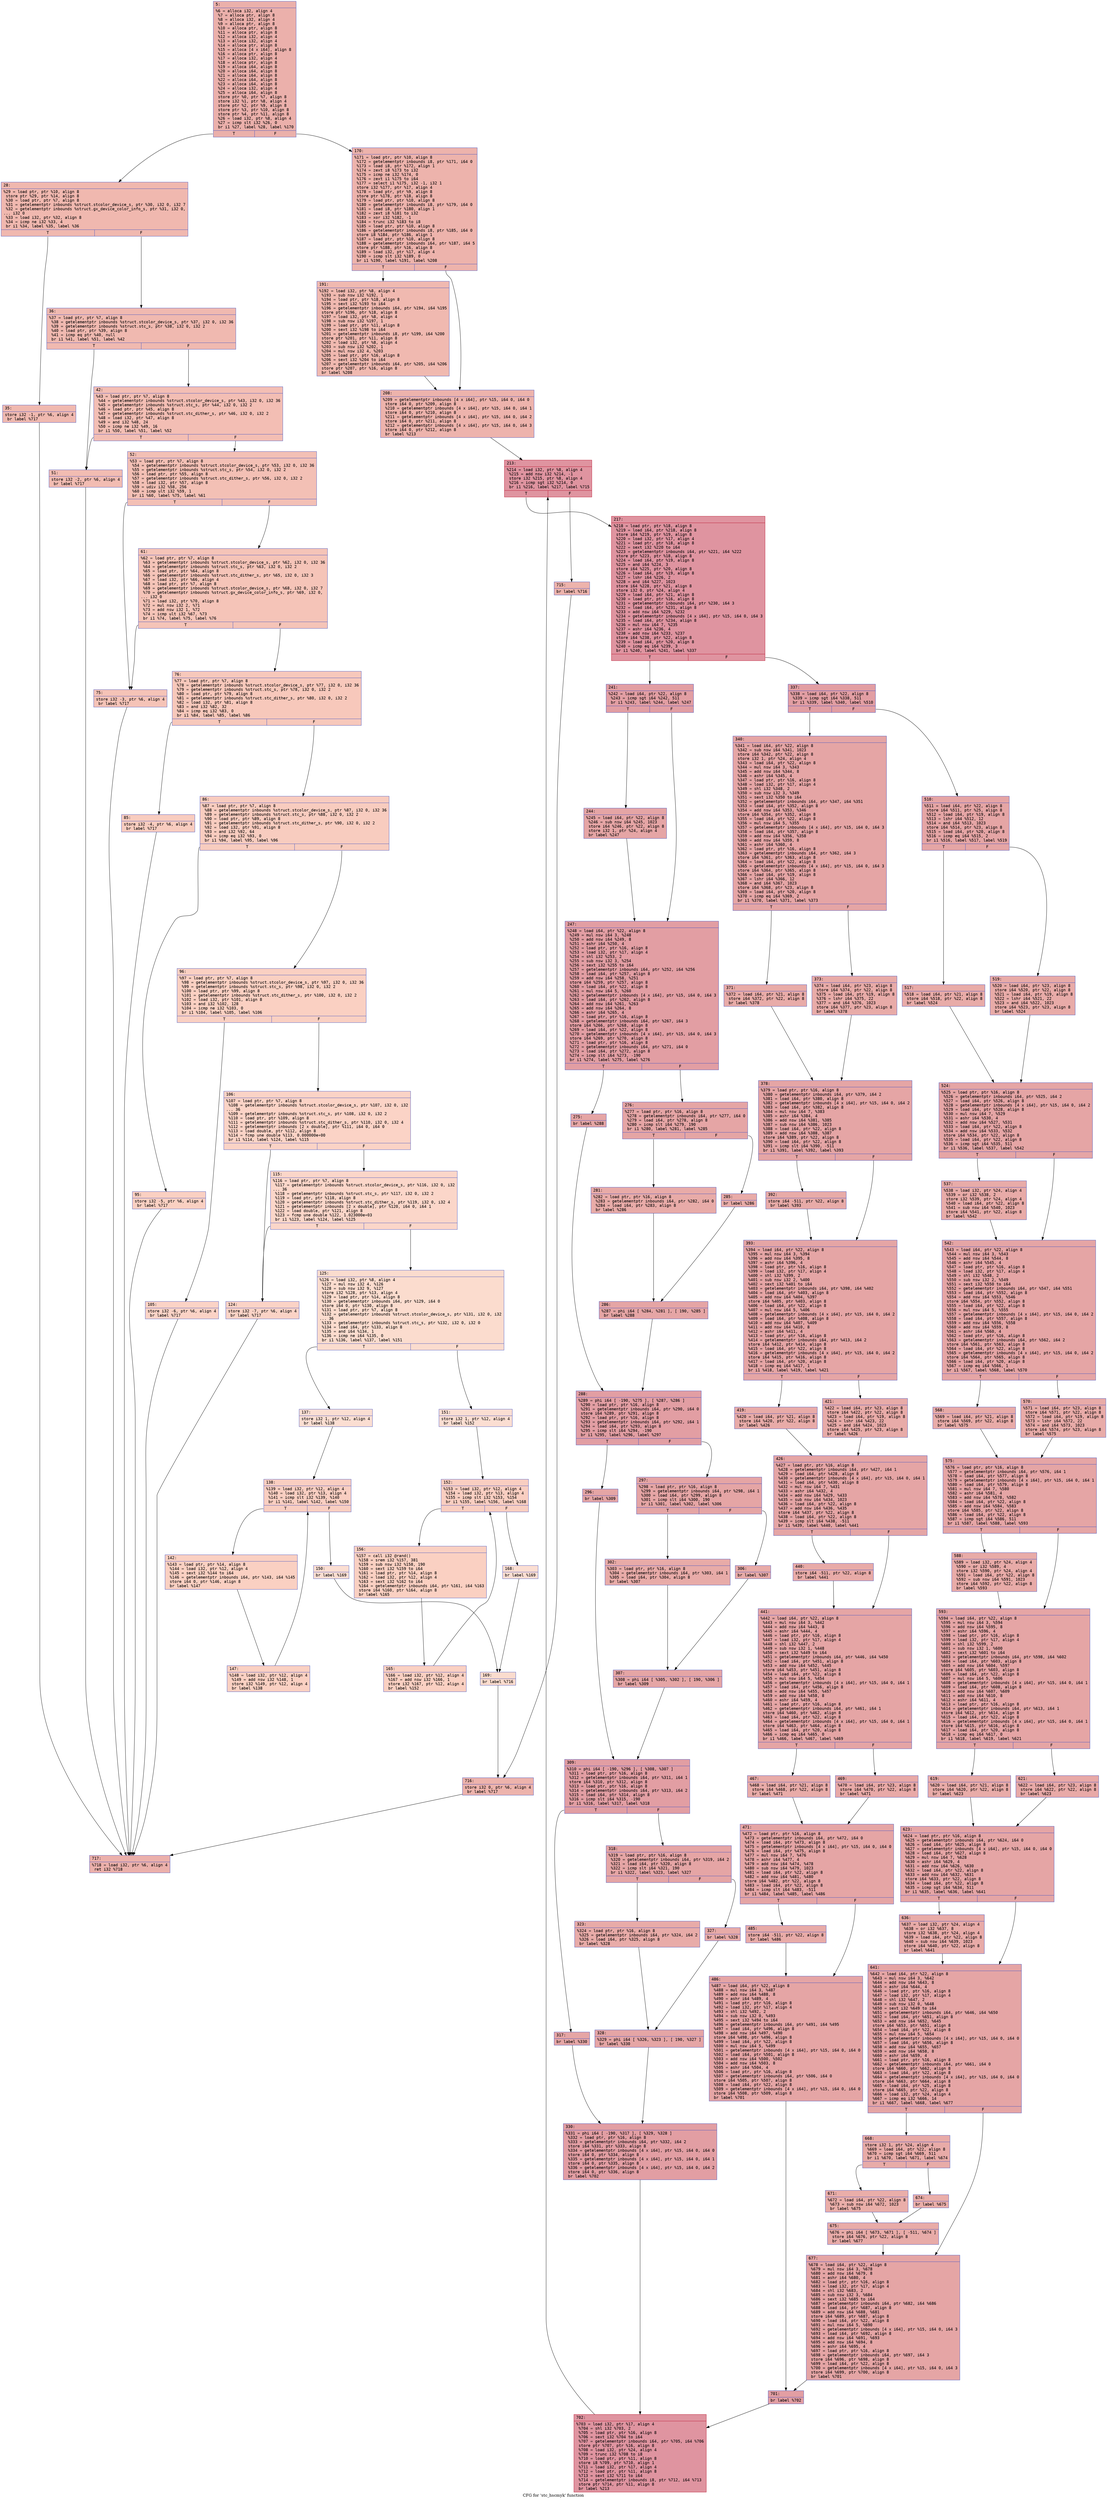 digraph "CFG for 'stc_hscmyk' function" {
	label="CFG for 'stc_hscmyk' function";

	Node0x6000016ada40 [shape=record,color="#3d50c3ff", style=filled, fillcolor="#d24b4070" fontname="Courier",label="{5:\l|  %6 = alloca i32, align 4\l  %7 = alloca ptr, align 8\l  %8 = alloca i32, align 4\l  %9 = alloca ptr, align 8\l  %10 = alloca ptr, align 8\l  %11 = alloca ptr, align 8\l  %12 = alloca i32, align 4\l  %13 = alloca i32, align 4\l  %14 = alloca ptr, align 8\l  %15 = alloca [4 x i64], align 8\l  %16 = alloca ptr, align 8\l  %17 = alloca i32, align 4\l  %18 = alloca ptr, align 8\l  %19 = alloca i64, align 8\l  %20 = alloca i64, align 8\l  %21 = alloca i64, align 8\l  %22 = alloca i64, align 8\l  %23 = alloca i64, align 8\l  %24 = alloca i32, align 4\l  %25 = alloca i64, align 8\l  store ptr %0, ptr %7, align 8\l  store i32 %1, ptr %8, align 4\l  store ptr %2, ptr %9, align 8\l  store ptr %3, ptr %10, align 8\l  store ptr %4, ptr %11, align 8\l  %26 = load i32, ptr %8, align 4\l  %27 = icmp slt i32 %26, 0\l  br i1 %27, label %28, label %170\l|{<s0>T|<s1>F}}"];
	Node0x6000016ada40:s0 -> Node0x6000016ada90[tooltip="5 -> 28\nProbability 37.50%" ];
	Node0x6000016ada40:s1 -> Node0x6000016ae3a0[tooltip="5 -> 170\nProbability 62.50%" ];
	Node0x6000016ada90 [shape=record,color="#3d50c3ff", style=filled, fillcolor="#dc5d4a70" fontname="Courier",label="{28:\l|  %29 = load ptr, ptr %10, align 8\l  store ptr %29, ptr %14, align 8\l  %30 = load ptr, ptr %7, align 8\l  %31 = getelementptr inbounds %struct.stcolor_device_s, ptr %30, i32 0, i32 7\l  %32 = getelementptr inbounds %struct.gx_device_color_info_s, ptr %31, i32 0,\l... i32 0\l  %33 = load i32, ptr %32, align 8\l  %34 = icmp ne i32 %33, 4\l  br i1 %34, label %35, label %36\l|{<s0>T|<s1>F}}"];
	Node0x6000016ada90:s0 -> Node0x6000016adae0[tooltip="28 -> 35\nProbability 50.00%" ];
	Node0x6000016ada90:s1 -> Node0x6000016adb30[tooltip="28 -> 36\nProbability 50.00%" ];
	Node0x6000016adae0 [shape=record,color="#3d50c3ff", style=filled, fillcolor="#de614d70" fontname="Courier",label="{35:\l|  store i32 -1, ptr %6, align 4\l  br label %717\l}"];
	Node0x6000016adae0 -> Node0x6000016af8e0[tooltip="35 -> 717\nProbability 100.00%" ];
	Node0x6000016adb30 [shape=record,color="#3d50c3ff", style=filled, fillcolor="#de614d70" fontname="Courier",label="{36:\l|  %37 = load ptr, ptr %7, align 8\l  %38 = getelementptr inbounds %struct.stcolor_device_s, ptr %37, i32 0, i32 36\l  %39 = getelementptr inbounds %struct.stc_s, ptr %38, i32 0, i32 2\l  %40 = load ptr, ptr %39, align 8\l  %41 = icmp eq ptr %40, null\l  br i1 %41, label %51, label %42\l|{<s0>T|<s1>F}}"];
	Node0x6000016adb30:s0 -> Node0x6000016adbd0[tooltip="36 -> 51\nProbability 37.50%" ];
	Node0x6000016adb30:s1 -> Node0x6000016adb80[tooltip="36 -> 42\nProbability 62.50%" ];
	Node0x6000016adb80 [shape=record,color="#3d50c3ff", style=filled, fillcolor="#e36c5570" fontname="Courier",label="{42:\l|  %43 = load ptr, ptr %7, align 8\l  %44 = getelementptr inbounds %struct.stcolor_device_s, ptr %43, i32 0, i32 36\l  %45 = getelementptr inbounds %struct.stc_s, ptr %44, i32 0, i32 2\l  %46 = load ptr, ptr %45, align 8\l  %47 = getelementptr inbounds %struct.stc_dither_s, ptr %46, i32 0, i32 2\l  %48 = load i32, ptr %47, align 8\l  %49 = and i32 %48, 24\l  %50 = icmp ne i32 %49, 16\l  br i1 %50, label %51, label %52\l|{<s0>T|<s1>F}}"];
	Node0x6000016adb80:s0 -> Node0x6000016adbd0[tooltip="42 -> 51\nProbability 50.00%" ];
	Node0x6000016adb80:s1 -> Node0x6000016adc20[tooltip="42 -> 52\nProbability 50.00%" ];
	Node0x6000016adbd0 [shape=record,color="#3d50c3ff", style=filled, fillcolor="#e1675170" fontname="Courier",label="{51:\l|  store i32 -2, ptr %6, align 4\l  br label %717\l}"];
	Node0x6000016adbd0 -> Node0x6000016af8e0[tooltip="51 -> 717\nProbability 100.00%" ];
	Node0x6000016adc20 [shape=record,color="#3d50c3ff", style=filled, fillcolor="#e5705870" fontname="Courier",label="{52:\l|  %53 = load ptr, ptr %7, align 8\l  %54 = getelementptr inbounds %struct.stcolor_device_s, ptr %53, i32 0, i32 36\l  %55 = getelementptr inbounds %struct.stc_s, ptr %54, i32 0, i32 2\l  %56 = load ptr, ptr %55, align 8\l  %57 = getelementptr inbounds %struct.stc_dither_s, ptr %56, i32 0, i32 2\l  %58 = load i32, ptr %57, align 8\l  %59 = udiv i32 %58, 256\l  %60 = icmp ult i32 %59, 1\l  br i1 %60, label %75, label %61\l|{<s0>T|<s1>F}}"];
	Node0x6000016adc20:s0 -> Node0x6000016adcc0[tooltip="52 -> 75\nProbability 50.00%" ];
	Node0x6000016adc20:s1 -> Node0x6000016adc70[tooltip="52 -> 61\nProbability 50.00%" ];
	Node0x6000016adc70 [shape=record,color="#3d50c3ff", style=filled, fillcolor="#e97a5f70" fontname="Courier",label="{61:\l|  %62 = load ptr, ptr %7, align 8\l  %63 = getelementptr inbounds %struct.stcolor_device_s, ptr %62, i32 0, i32 36\l  %64 = getelementptr inbounds %struct.stc_s, ptr %63, i32 0, i32 2\l  %65 = load ptr, ptr %64, align 8\l  %66 = getelementptr inbounds %struct.stc_dither_s, ptr %65, i32 0, i32 3\l  %67 = load i32, ptr %66, align 4\l  %68 = load ptr, ptr %7, align 8\l  %69 = getelementptr inbounds %struct.stcolor_device_s, ptr %68, i32 0, i32 7\l  %70 = getelementptr inbounds %struct.gx_device_color_info_s, ptr %69, i32 0,\l... i32 0\l  %71 = load i32, ptr %70, align 8\l  %72 = mul nsw i32 2, %71\l  %73 = add nsw i32 1, %72\l  %74 = icmp ult i32 %67, %73\l  br i1 %74, label %75, label %76\l|{<s0>T|<s1>F}}"];
	Node0x6000016adc70:s0 -> Node0x6000016adcc0[tooltip="61 -> 75\nProbability 50.00%" ];
	Node0x6000016adc70:s1 -> Node0x6000016add10[tooltip="61 -> 76\nProbability 50.00%" ];
	Node0x6000016adcc0 [shape=record,color="#3d50c3ff", style=filled, fillcolor="#e8765c70" fontname="Courier",label="{75:\l|  store i32 -3, ptr %6, align 4\l  br label %717\l}"];
	Node0x6000016adcc0 -> Node0x6000016af8e0[tooltip="75 -> 717\nProbability 100.00%" ];
	Node0x6000016add10 [shape=record,color="#3d50c3ff", style=filled, fillcolor="#ed836670" fontname="Courier",label="{76:\l|  %77 = load ptr, ptr %7, align 8\l  %78 = getelementptr inbounds %struct.stcolor_device_s, ptr %77, i32 0, i32 36\l  %79 = getelementptr inbounds %struct.stc_s, ptr %78, i32 0, i32 2\l  %80 = load ptr, ptr %79, align 8\l  %81 = getelementptr inbounds %struct.stc_dither_s, ptr %80, i32 0, i32 2\l  %82 = load i32, ptr %81, align 8\l  %83 = and i32 %82, 32\l  %84 = icmp eq i32 %83, 0\l  br i1 %84, label %85, label %86\l|{<s0>T|<s1>F}}"];
	Node0x6000016add10:s0 -> Node0x6000016add60[tooltip="76 -> 85\nProbability 50.00%" ];
	Node0x6000016add10:s1 -> Node0x6000016addb0[tooltip="76 -> 86\nProbability 50.00%" ];
	Node0x6000016add60 [shape=record,color="#3d50c3ff", style=filled, fillcolor="#f08b6e70" fontname="Courier",label="{85:\l|  store i32 -4, ptr %6, align 4\l  br label %717\l}"];
	Node0x6000016add60 -> Node0x6000016af8e0[tooltip="85 -> 717\nProbability 100.00%" ];
	Node0x6000016addb0 [shape=record,color="#3d50c3ff", style=filled, fillcolor="#f08b6e70" fontname="Courier",label="{86:\l|  %87 = load ptr, ptr %7, align 8\l  %88 = getelementptr inbounds %struct.stcolor_device_s, ptr %87, i32 0, i32 36\l  %89 = getelementptr inbounds %struct.stc_s, ptr %88, i32 0, i32 2\l  %90 = load ptr, ptr %89, align 8\l  %91 = getelementptr inbounds %struct.stc_dither_s, ptr %90, i32 0, i32 2\l  %92 = load i32, ptr %91, align 8\l  %93 = and i32 %92, 64\l  %94 = icmp eq i32 %93, 0\l  br i1 %94, label %95, label %96\l|{<s0>T|<s1>F}}"];
	Node0x6000016addb0:s0 -> Node0x6000016ade00[tooltip="86 -> 95\nProbability 50.00%" ];
	Node0x6000016addb0:s1 -> Node0x6000016ade50[tooltip="86 -> 96\nProbability 50.00%" ];
	Node0x6000016ade00 [shape=record,color="#3d50c3ff", style=filled, fillcolor="#f3947570" fontname="Courier",label="{95:\l|  store i32 -5, ptr %6, align 4\l  br label %717\l}"];
	Node0x6000016ade00 -> Node0x6000016af8e0[tooltip="95 -> 717\nProbability 100.00%" ];
	Node0x6000016ade50 [shape=record,color="#3d50c3ff", style=filled, fillcolor="#f3947570" fontname="Courier",label="{96:\l|  %97 = load ptr, ptr %7, align 8\l  %98 = getelementptr inbounds %struct.stcolor_device_s, ptr %97, i32 0, i32 36\l  %99 = getelementptr inbounds %struct.stc_s, ptr %98, i32 0, i32 2\l  %100 = load ptr, ptr %99, align 8\l  %101 = getelementptr inbounds %struct.stc_dither_s, ptr %100, i32 0, i32 2\l  %102 = load i32, ptr %101, align 8\l  %103 = and i32 %102, 128\l  %104 = icmp ne i32 %103, 0\l  br i1 %104, label %105, label %106\l|{<s0>T|<s1>F}}"];
	Node0x6000016ade50:s0 -> Node0x6000016adea0[tooltip="96 -> 105\nProbability 50.00%" ];
	Node0x6000016ade50:s1 -> Node0x6000016adef0[tooltip="96 -> 106\nProbability 50.00%" ];
	Node0x6000016adea0 [shape=record,color="#3d50c3ff", style=filled, fillcolor="#f59c7d70" fontname="Courier",label="{105:\l|  store i32 -6, ptr %6, align 4\l  br label %717\l}"];
	Node0x6000016adea0 -> Node0x6000016af8e0[tooltip="105 -> 717\nProbability 100.00%" ];
	Node0x6000016adef0 [shape=record,color="#3d50c3ff", style=filled, fillcolor="#f59c7d70" fontname="Courier",label="{106:\l|  %107 = load ptr, ptr %7, align 8\l  %108 = getelementptr inbounds %struct.stcolor_device_s, ptr %107, i32 0, i32\l... 36\l  %109 = getelementptr inbounds %struct.stc_s, ptr %108, i32 0, i32 2\l  %110 = load ptr, ptr %109, align 8\l  %111 = getelementptr inbounds %struct.stc_dither_s, ptr %110, i32 0, i32 4\l  %112 = getelementptr inbounds [2 x double], ptr %111, i64 0, i64 0\l  %113 = load double, ptr %112, align 8\l  %114 = fcmp une double %113, 0.000000e+00\l  br i1 %114, label %124, label %115\l|{<s0>T|<s1>F}}"];
	Node0x6000016adef0:s0 -> Node0x6000016adf90[tooltip="106 -> 124\nProbability 62.50%" ];
	Node0x6000016adef0:s1 -> Node0x6000016adf40[tooltip="106 -> 115\nProbability 37.50%" ];
	Node0x6000016adf40 [shape=record,color="#3d50c3ff", style=filled, fillcolor="#f6a38570" fontname="Courier",label="{115:\l|  %116 = load ptr, ptr %7, align 8\l  %117 = getelementptr inbounds %struct.stcolor_device_s, ptr %116, i32 0, i32\l... 36\l  %118 = getelementptr inbounds %struct.stc_s, ptr %117, i32 0, i32 2\l  %119 = load ptr, ptr %118, align 8\l  %120 = getelementptr inbounds %struct.stc_dither_s, ptr %119, i32 0, i32 4\l  %121 = getelementptr inbounds [2 x double], ptr %120, i64 0, i64 1\l  %122 = load double, ptr %121, align 8\l  %123 = fcmp une double %122, 1.023000e+03\l  br i1 %123, label %124, label %125\l|{<s0>T|<s1>F}}"];
	Node0x6000016adf40:s0 -> Node0x6000016adf90[tooltip="115 -> 124\nProbability 62.50%" ];
	Node0x6000016adf40:s1 -> Node0x6000016adfe0[tooltip="115 -> 125\nProbability 37.50%" ];
	Node0x6000016adf90 [shape=record,color="#3d50c3ff", style=filled, fillcolor="#f59c7d70" fontname="Courier",label="{124:\l|  store i32 -7, ptr %6, align 4\l  br label %717\l}"];
	Node0x6000016adf90 -> Node0x6000016af8e0[tooltip="124 -> 717\nProbability 100.00%" ];
	Node0x6000016adfe0 [shape=record,color="#3d50c3ff", style=filled, fillcolor="#f7af9170" fontname="Courier",label="{125:\l|  %126 = load i32, ptr %8, align 4\l  %127 = mul nsw i32 4, %126\l  %128 = sub nsw i32 9, %127\l  store i32 %128, ptr %13, align 4\l  %129 = load ptr, ptr %14, align 8\l  %130 = getelementptr inbounds i64, ptr %129, i64 0\l  store i64 0, ptr %130, align 8\l  %131 = load ptr, ptr %7, align 8\l  %132 = getelementptr inbounds %struct.stcolor_device_s, ptr %131, i32 0, i32\l... 36\l  %133 = getelementptr inbounds %struct.stc_s, ptr %132, i32 0, i32 0\l  %134 = load i64, ptr %133, align 8\l  %135 = and i64 %134, 1\l  %136 = icmp ne i64 %135, 0\l  br i1 %136, label %137, label %151\l|{<s0>T|<s1>F}}"];
	Node0x6000016adfe0:s0 -> Node0x6000016ae030[tooltip="125 -> 137\nProbability 50.00%" ];
	Node0x6000016adfe0:s1 -> Node0x6000016ae1c0[tooltip="125 -> 151\nProbability 50.00%" ];
	Node0x6000016ae030 [shape=record,color="#3d50c3ff", style=filled, fillcolor="#f7b59970" fontname="Courier",label="{137:\l|  store i32 1, ptr %12, align 4\l  br label %138\l}"];
	Node0x6000016ae030 -> Node0x6000016ae080[tooltip="137 -> 138\nProbability 100.00%" ];
	Node0x6000016ae080 [shape=record,color="#3d50c3ff", style=filled, fillcolor="#f2907270" fontname="Courier",label="{138:\l|  %139 = load i32, ptr %12, align 4\l  %140 = load i32, ptr %13, align 4\l  %141 = icmp slt i32 %139, %140\l  br i1 %141, label %142, label %150\l|{<s0>T|<s1>F}}"];
	Node0x6000016ae080:s0 -> Node0x6000016ae0d0[tooltip="138 -> 142\nProbability 96.88%" ];
	Node0x6000016ae080:s1 -> Node0x6000016ae170[tooltip="138 -> 150\nProbability 3.12%" ];
	Node0x6000016ae0d0 [shape=record,color="#3d50c3ff", style=filled, fillcolor="#f3947570" fontname="Courier",label="{142:\l|  %143 = load ptr, ptr %14, align 8\l  %144 = load i32, ptr %12, align 4\l  %145 = sext i32 %144 to i64\l  %146 = getelementptr inbounds i64, ptr %143, i64 %145\l  store i64 0, ptr %146, align 8\l  br label %147\l}"];
	Node0x6000016ae0d0 -> Node0x6000016ae120[tooltip="142 -> 147\nProbability 100.00%" ];
	Node0x6000016ae120 [shape=record,color="#3d50c3ff", style=filled, fillcolor="#f3947570" fontname="Courier",label="{147:\l|  %148 = load i32, ptr %12, align 4\l  %149 = add nsw i32 %148, 1\l  store i32 %149, ptr %12, align 4\l  br label %138\l}"];
	Node0x6000016ae120 -> Node0x6000016ae080[tooltip="147 -> 138\nProbability 100.00%" ];
	Node0x6000016ae170 [shape=record,color="#3d50c3ff", style=filled, fillcolor="#f7b59970" fontname="Courier",label="{150:\l|  br label %169\l}"];
	Node0x6000016ae170 -> Node0x6000016ae350[tooltip="150 -> 169\nProbability 100.00%" ];
	Node0x6000016ae1c0 [shape=record,color="#3d50c3ff", style=filled, fillcolor="#f7b59970" fontname="Courier",label="{151:\l|  store i32 1, ptr %12, align 4\l  br label %152\l}"];
	Node0x6000016ae1c0 -> Node0x6000016ae210[tooltip="151 -> 152\nProbability 100.00%" ];
	Node0x6000016ae210 [shape=record,color="#3d50c3ff", style=filled, fillcolor="#f2907270" fontname="Courier",label="{152:\l|  %153 = load i32, ptr %12, align 4\l  %154 = load i32, ptr %13, align 4\l  %155 = icmp slt i32 %153, %154\l  br i1 %155, label %156, label %168\l|{<s0>T|<s1>F}}"];
	Node0x6000016ae210:s0 -> Node0x6000016ae260[tooltip="152 -> 156\nProbability 96.88%" ];
	Node0x6000016ae210:s1 -> Node0x6000016ae300[tooltip="152 -> 168\nProbability 3.12%" ];
	Node0x6000016ae260 [shape=record,color="#3d50c3ff", style=filled, fillcolor="#f3947570" fontname="Courier",label="{156:\l|  %157 = call i32 @rand()\l  %158 = srem i32 %157, 381\l  %159 = sub nsw i32 %158, 190\l  %160 = sext i32 %159 to i64\l  %161 = load ptr, ptr %14, align 8\l  %162 = load i32, ptr %12, align 4\l  %163 = sext i32 %162 to i64\l  %164 = getelementptr inbounds i64, ptr %161, i64 %163\l  store i64 %160, ptr %164, align 8\l  br label %165\l}"];
	Node0x6000016ae260 -> Node0x6000016ae2b0[tooltip="156 -> 165\nProbability 100.00%" ];
	Node0x6000016ae2b0 [shape=record,color="#3d50c3ff", style=filled, fillcolor="#f3947570" fontname="Courier",label="{165:\l|  %166 = load i32, ptr %12, align 4\l  %167 = add nsw i32 %166, 1\l  store i32 %167, ptr %12, align 4\l  br label %152\l}"];
	Node0x6000016ae2b0 -> Node0x6000016ae210[tooltip="165 -> 152\nProbability 100.00%" ];
	Node0x6000016ae300 [shape=record,color="#3d50c3ff", style=filled, fillcolor="#f7b59970" fontname="Courier",label="{168:\l|  br label %169\l}"];
	Node0x6000016ae300 -> Node0x6000016ae350[tooltip="168 -> 169\nProbability 100.00%" ];
	Node0x6000016ae350 [shape=record,color="#3d50c3ff", style=filled, fillcolor="#f7af9170" fontname="Courier",label="{169:\l|  br label %716\l}"];
	Node0x6000016ae350 -> Node0x6000016af890[tooltip="169 -> 716\nProbability 100.00%" ];
	Node0x6000016ae3a0 [shape=record,color="#3d50c3ff", style=filled, fillcolor="#d6524470" fontname="Courier",label="{170:\l|  %171 = load ptr, ptr %10, align 8\l  %172 = getelementptr inbounds i8, ptr %171, i64 0\l  %173 = load i8, ptr %172, align 1\l  %174 = zext i8 %173 to i32\l  %175 = icmp ne i32 %174, 0\l  %176 = zext i1 %175 to i64\l  %177 = select i1 %175, i32 -1, i32 1\l  store i32 %177, ptr %17, align 4\l  %178 = load ptr, ptr %9, align 8\l  store ptr %178, ptr %18, align 8\l  %179 = load ptr, ptr %10, align 8\l  %180 = getelementptr inbounds i8, ptr %179, i64 0\l  %181 = load i8, ptr %180, align 1\l  %182 = zext i8 %181 to i32\l  %183 = xor i32 %182, -1\l  %184 = trunc i32 %183 to i8\l  %185 = load ptr, ptr %10, align 8\l  %186 = getelementptr inbounds i8, ptr %185, i64 0\l  store i8 %184, ptr %186, align 1\l  %187 = load ptr, ptr %10, align 8\l  %188 = getelementptr inbounds i64, ptr %187, i64 5\l  store ptr %188, ptr %16, align 8\l  %189 = load i32, ptr %17, align 4\l  %190 = icmp slt i32 %189, 0\l  br i1 %190, label %191, label %208\l|{<s0>T|<s1>F}}"];
	Node0x6000016ae3a0:s0 -> Node0x6000016ae3f0[tooltip="170 -> 191\nProbability 37.50%" ];
	Node0x6000016ae3a0:s1 -> Node0x6000016ae440[tooltip="170 -> 208\nProbability 62.50%" ];
	Node0x6000016ae3f0 [shape=record,color="#3d50c3ff", style=filled, fillcolor="#de614d70" fontname="Courier",label="{191:\l|  %192 = load i32, ptr %8, align 4\l  %193 = sub nsw i32 %192, 1\l  %194 = load ptr, ptr %18, align 8\l  %195 = sext i32 %193 to i64\l  %196 = getelementptr inbounds i64, ptr %194, i64 %195\l  store ptr %196, ptr %18, align 8\l  %197 = load i32, ptr %8, align 4\l  %198 = sub nsw i32 %197, 1\l  %199 = load ptr, ptr %11, align 8\l  %200 = sext i32 %198 to i64\l  %201 = getelementptr inbounds i8, ptr %199, i64 %200\l  store ptr %201, ptr %11, align 8\l  %202 = load i32, ptr %8, align 4\l  %203 = sub nsw i32 %202, 1\l  %204 = mul nsw i32 4, %203\l  %205 = load ptr, ptr %16, align 8\l  %206 = sext i32 %204 to i64\l  %207 = getelementptr inbounds i64, ptr %205, i64 %206\l  store ptr %207, ptr %16, align 8\l  br label %208\l}"];
	Node0x6000016ae3f0 -> Node0x6000016ae440[tooltip="191 -> 208\nProbability 100.00%" ];
	Node0x6000016ae440 [shape=record,color="#3d50c3ff", style=filled, fillcolor="#d6524470" fontname="Courier",label="{208:\l|  %209 = getelementptr inbounds [4 x i64], ptr %15, i64 0, i64 0\l  store i64 0, ptr %209, align 8\l  %210 = getelementptr inbounds [4 x i64], ptr %15, i64 0, i64 1\l  store i64 0, ptr %210, align 8\l  %211 = getelementptr inbounds [4 x i64], ptr %15, i64 0, i64 2\l  store i64 0, ptr %211, align 8\l  %212 = getelementptr inbounds [4 x i64], ptr %15, i64 0, i64 3\l  store i64 0, ptr %212, align 8\l  br label %213\l}"];
	Node0x6000016ae440 -> Node0x6000016ae490[tooltip="208 -> 213\nProbability 100.00%" ];
	Node0x6000016ae490 [shape=record,color="#b70d28ff", style=filled, fillcolor="#b70d2870" fontname="Courier",label="{213:\l|  %214 = load i32, ptr %8, align 4\l  %215 = add nsw i32 %214, -1\l  store i32 %215, ptr %8, align 4\l  %216 = icmp sgt i32 %214, 0\l  br i1 %216, label %217, label %715\l|{<s0>T|<s1>F}}"];
	Node0x6000016ae490:s0 -> Node0x6000016ae4e0[tooltip="213 -> 217\nProbability 96.88%" ];
	Node0x6000016ae490:s1 -> Node0x6000016af840[tooltip="213 -> 715\nProbability 3.12%" ];
	Node0x6000016ae4e0 [shape=record,color="#b70d28ff", style=filled, fillcolor="#b70d2870" fontname="Courier",label="{217:\l|  %218 = load ptr, ptr %18, align 8\l  %219 = load i64, ptr %218, align 8\l  store i64 %219, ptr %19, align 8\l  %220 = load i32, ptr %17, align 4\l  %221 = load ptr, ptr %18, align 8\l  %222 = sext i32 %220 to i64\l  %223 = getelementptr inbounds i64, ptr %221, i64 %222\l  store ptr %223, ptr %18, align 8\l  %224 = load i64, ptr %19, align 8\l  %225 = and i64 %224, 3\l  store i64 %225, ptr %20, align 8\l  %226 = load i64, ptr %19, align 8\l  %227 = lshr i64 %226, 2\l  %228 = and i64 %227, 1023\l  store i64 %228, ptr %21, align 8\l  store i32 0, ptr %24, align 4\l  %229 = load i64, ptr %21, align 8\l  %230 = load ptr, ptr %16, align 8\l  %231 = getelementptr inbounds i64, ptr %230, i64 3\l  %232 = load i64, ptr %231, align 8\l  %233 = add nsw i64 %229, %232\l  %234 = getelementptr inbounds [4 x i64], ptr %15, i64 0, i64 3\l  %235 = load i64, ptr %234, align 8\l  %236 = mul nsw i64 7, %235\l  %237 = ashr i64 %236, 4\l  %238 = add nsw i64 %233, %237\l  store i64 %238, ptr %22, align 8\l  %239 = load i64, ptr %20, align 8\l  %240 = icmp eq i64 %239, 3\l  br i1 %240, label %241, label %337\l|{<s0>T|<s1>F}}"];
	Node0x6000016ae4e0:s0 -> Node0x6000016ae530[tooltip="217 -> 241\nProbability 50.00%" ];
	Node0x6000016ae4e0:s1 -> Node0x6000016aebc0[tooltip="217 -> 337\nProbability 50.00%" ];
	Node0x6000016ae530 [shape=record,color="#3d50c3ff", style=filled, fillcolor="#be242e70" fontname="Courier",label="{241:\l|  %242 = load i64, ptr %22, align 8\l  %243 = icmp sgt i64 %242, 511\l  br i1 %243, label %244, label %247\l|{<s0>T|<s1>F}}"];
	Node0x6000016ae530:s0 -> Node0x6000016ae580[tooltip="241 -> 244\nProbability 50.00%" ];
	Node0x6000016ae530:s1 -> Node0x6000016ae5d0[tooltip="241 -> 247\nProbability 50.00%" ];
	Node0x6000016ae580 [shape=record,color="#3d50c3ff", style=filled, fillcolor="#c5333470" fontname="Courier",label="{244:\l|  %245 = load i64, ptr %22, align 8\l  %246 = sub nsw i64 %245, 1023\l  store i64 %246, ptr %22, align 8\l  store i32 1, ptr %24, align 4\l  br label %247\l}"];
	Node0x6000016ae580 -> Node0x6000016ae5d0[tooltip="244 -> 247\nProbability 100.00%" ];
	Node0x6000016ae5d0 [shape=record,color="#3d50c3ff", style=filled, fillcolor="#be242e70" fontname="Courier",label="{247:\l|  %248 = load i64, ptr %22, align 8\l  %249 = mul nsw i64 3, %248\l  %250 = add nsw i64 %249, 8\l  %251 = ashr i64 %250, 4\l  %252 = load ptr, ptr %16, align 8\l  %253 = load i32, ptr %17, align 4\l  %254 = shl i32 %253, 2\l  %255 = sub nsw i32 3, %254\l  %256 = sext i32 %255 to i64\l  %257 = getelementptr inbounds i64, ptr %252, i64 %256\l  %258 = load i64, ptr %257, align 8\l  %259 = add nsw i64 %258, %251\l  store i64 %259, ptr %257, align 8\l  %260 = load i64, ptr %22, align 8\l  %261 = mul nsw i64 5, %260\l  %262 = getelementptr inbounds [4 x i64], ptr %15, i64 0, i64 3\l  %263 = load i64, ptr %262, align 8\l  %264 = add nsw i64 %261, %263\l  %265 = add nsw i64 %264, 8\l  %266 = ashr i64 %265, 4\l  %267 = load ptr, ptr %16, align 8\l  %268 = getelementptr inbounds i64, ptr %267, i64 3\l  store i64 %266, ptr %268, align 8\l  %269 = load i64, ptr %22, align 8\l  %270 = getelementptr inbounds [4 x i64], ptr %15, i64 0, i64 3\l  store i64 %269, ptr %270, align 8\l  %271 = load ptr, ptr %16, align 8\l  %272 = getelementptr inbounds i64, ptr %271, i64 0\l  %273 = load i64, ptr %272, align 8\l  %274 = icmp slt i64 %273, -190\l  br i1 %274, label %275, label %276\l|{<s0>T|<s1>F}}"];
	Node0x6000016ae5d0:s0 -> Node0x6000016ae620[tooltip="247 -> 275\nProbability 50.00%" ];
	Node0x6000016ae5d0:s1 -> Node0x6000016ae670[tooltip="247 -> 276\nProbability 50.00%" ];
	Node0x6000016ae620 [shape=record,color="#3d50c3ff", style=filled, fillcolor="#c5333470" fontname="Courier",label="{275:\l|  br label %288\l}"];
	Node0x6000016ae620 -> Node0x6000016ae7b0[tooltip="275 -> 288\nProbability 100.00%" ];
	Node0x6000016ae670 [shape=record,color="#3d50c3ff", style=filled, fillcolor="#c5333470" fontname="Courier",label="{276:\l|  %277 = load ptr, ptr %16, align 8\l  %278 = getelementptr inbounds i64, ptr %277, i64 0\l  %279 = load i64, ptr %278, align 8\l  %280 = icmp slt i64 %279, 190\l  br i1 %280, label %281, label %285\l|{<s0>T|<s1>F}}"];
	Node0x6000016ae670:s0 -> Node0x6000016ae6c0[tooltip="276 -> 281\nProbability 50.00%" ];
	Node0x6000016ae670:s1 -> Node0x6000016ae710[tooltip="276 -> 285\nProbability 50.00%" ];
	Node0x6000016ae6c0 [shape=record,color="#3d50c3ff", style=filled, fillcolor="#cc403a70" fontname="Courier",label="{281:\l|  %282 = load ptr, ptr %16, align 8\l  %283 = getelementptr inbounds i64, ptr %282, i64 0\l  %284 = load i64, ptr %283, align 8\l  br label %286\l}"];
	Node0x6000016ae6c0 -> Node0x6000016ae760[tooltip="281 -> 286\nProbability 100.00%" ];
	Node0x6000016ae710 [shape=record,color="#3d50c3ff", style=filled, fillcolor="#cc403a70" fontname="Courier",label="{285:\l|  br label %286\l}"];
	Node0x6000016ae710 -> Node0x6000016ae760[tooltip="285 -> 286\nProbability 100.00%" ];
	Node0x6000016ae760 [shape=record,color="#3d50c3ff", style=filled, fillcolor="#c5333470" fontname="Courier",label="{286:\l|  %287 = phi i64 [ %284, %281 ], [ 190, %285 ]\l  br label %288\l}"];
	Node0x6000016ae760 -> Node0x6000016ae7b0[tooltip="286 -> 288\nProbability 100.00%" ];
	Node0x6000016ae7b0 [shape=record,color="#3d50c3ff", style=filled, fillcolor="#be242e70" fontname="Courier",label="{288:\l|  %289 = phi i64 [ -190, %275 ], [ %287, %286 ]\l  %290 = load ptr, ptr %16, align 8\l  %291 = getelementptr inbounds i64, ptr %290, i64 0\l  store i64 %289, ptr %291, align 8\l  %292 = load ptr, ptr %16, align 8\l  %293 = getelementptr inbounds i64, ptr %292, i64 1\l  %294 = load i64, ptr %293, align 8\l  %295 = icmp slt i64 %294, -190\l  br i1 %295, label %296, label %297\l|{<s0>T|<s1>F}}"];
	Node0x6000016ae7b0:s0 -> Node0x6000016ae800[tooltip="288 -> 296\nProbability 50.00%" ];
	Node0x6000016ae7b0:s1 -> Node0x6000016ae850[tooltip="288 -> 297\nProbability 50.00%" ];
	Node0x6000016ae800 [shape=record,color="#3d50c3ff", style=filled, fillcolor="#c5333470" fontname="Courier",label="{296:\l|  br label %309\l}"];
	Node0x6000016ae800 -> Node0x6000016ae990[tooltip="296 -> 309\nProbability 100.00%" ];
	Node0x6000016ae850 [shape=record,color="#3d50c3ff", style=filled, fillcolor="#c5333470" fontname="Courier",label="{297:\l|  %298 = load ptr, ptr %16, align 8\l  %299 = getelementptr inbounds i64, ptr %298, i64 1\l  %300 = load i64, ptr %299, align 8\l  %301 = icmp slt i64 %300, 190\l  br i1 %301, label %302, label %306\l|{<s0>T|<s1>F}}"];
	Node0x6000016ae850:s0 -> Node0x6000016ae8a0[tooltip="297 -> 302\nProbability 50.00%" ];
	Node0x6000016ae850:s1 -> Node0x6000016ae8f0[tooltip="297 -> 306\nProbability 50.00%" ];
	Node0x6000016ae8a0 [shape=record,color="#3d50c3ff", style=filled, fillcolor="#cc403a70" fontname="Courier",label="{302:\l|  %303 = load ptr, ptr %16, align 8\l  %304 = getelementptr inbounds i64, ptr %303, i64 1\l  %305 = load i64, ptr %304, align 8\l  br label %307\l}"];
	Node0x6000016ae8a0 -> Node0x6000016ae940[tooltip="302 -> 307\nProbability 100.00%" ];
	Node0x6000016ae8f0 [shape=record,color="#3d50c3ff", style=filled, fillcolor="#cc403a70" fontname="Courier",label="{306:\l|  br label %307\l}"];
	Node0x6000016ae8f0 -> Node0x6000016ae940[tooltip="306 -> 307\nProbability 100.00%" ];
	Node0x6000016ae940 [shape=record,color="#3d50c3ff", style=filled, fillcolor="#c5333470" fontname="Courier",label="{307:\l|  %308 = phi i64 [ %305, %302 ], [ 190, %306 ]\l  br label %309\l}"];
	Node0x6000016ae940 -> Node0x6000016ae990[tooltip="307 -> 309\nProbability 100.00%" ];
	Node0x6000016ae990 [shape=record,color="#3d50c3ff", style=filled, fillcolor="#be242e70" fontname="Courier",label="{309:\l|  %310 = phi i64 [ -190, %296 ], [ %308, %307 ]\l  %311 = load ptr, ptr %16, align 8\l  %312 = getelementptr inbounds i64, ptr %311, i64 1\l  store i64 %310, ptr %312, align 8\l  %313 = load ptr, ptr %16, align 8\l  %314 = getelementptr inbounds i64, ptr %313, i64 2\l  %315 = load i64, ptr %314, align 8\l  %316 = icmp slt i64 %315, -190\l  br i1 %316, label %317, label %318\l|{<s0>T|<s1>F}}"];
	Node0x6000016ae990:s0 -> Node0x6000016ae9e0[tooltip="309 -> 317\nProbability 50.00%" ];
	Node0x6000016ae990:s1 -> Node0x6000016aea30[tooltip="309 -> 318\nProbability 50.00%" ];
	Node0x6000016ae9e0 [shape=record,color="#3d50c3ff", style=filled, fillcolor="#c5333470" fontname="Courier",label="{317:\l|  br label %330\l}"];
	Node0x6000016ae9e0 -> Node0x6000016aeb70[tooltip="317 -> 330\nProbability 100.00%" ];
	Node0x6000016aea30 [shape=record,color="#3d50c3ff", style=filled, fillcolor="#c5333470" fontname="Courier",label="{318:\l|  %319 = load ptr, ptr %16, align 8\l  %320 = getelementptr inbounds i64, ptr %319, i64 2\l  %321 = load i64, ptr %320, align 8\l  %322 = icmp slt i64 %321, 190\l  br i1 %322, label %323, label %327\l|{<s0>T|<s1>F}}"];
	Node0x6000016aea30:s0 -> Node0x6000016aea80[tooltip="318 -> 323\nProbability 50.00%" ];
	Node0x6000016aea30:s1 -> Node0x6000016aead0[tooltip="318 -> 327\nProbability 50.00%" ];
	Node0x6000016aea80 [shape=record,color="#3d50c3ff", style=filled, fillcolor="#cc403a70" fontname="Courier",label="{323:\l|  %324 = load ptr, ptr %16, align 8\l  %325 = getelementptr inbounds i64, ptr %324, i64 2\l  %326 = load i64, ptr %325, align 8\l  br label %328\l}"];
	Node0x6000016aea80 -> Node0x6000016aeb20[tooltip="323 -> 328\nProbability 100.00%" ];
	Node0x6000016aead0 [shape=record,color="#3d50c3ff", style=filled, fillcolor="#cc403a70" fontname="Courier",label="{327:\l|  br label %328\l}"];
	Node0x6000016aead0 -> Node0x6000016aeb20[tooltip="327 -> 328\nProbability 100.00%" ];
	Node0x6000016aeb20 [shape=record,color="#3d50c3ff", style=filled, fillcolor="#c5333470" fontname="Courier",label="{328:\l|  %329 = phi i64 [ %326, %323 ], [ 190, %327 ]\l  br label %330\l}"];
	Node0x6000016aeb20 -> Node0x6000016aeb70[tooltip="328 -> 330\nProbability 100.00%" ];
	Node0x6000016aeb70 [shape=record,color="#3d50c3ff", style=filled, fillcolor="#be242e70" fontname="Courier",label="{330:\l|  %331 = phi i64 [ -190, %317 ], [ %329, %328 ]\l  %332 = load ptr, ptr %16, align 8\l  %333 = getelementptr inbounds i64, ptr %332, i64 2\l  store i64 %331, ptr %333, align 8\l  %334 = getelementptr inbounds [4 x i64], ptr %15, i64 0, i64 0\l  store i64 0, ptr %334, align 8\l  %335 = getelementptr inbounds [4 x i64], ptr %15, i64 0, i64 1\l  store i64 0, ptr %335, align 8\l  %336 = getelementptr inbounds [4 x i64], ptr %15, i64 0, i64 2\l  store i64 0, ptr %336, align 8\l  br label %702\l}"];
	Node0x6000016aeb70 -> Node0x6000016af7f0[tooltip="330 -> 702\nProbability 100.00%" ];
	Node0x6000016aebc0 [shape=record,color="#3d50c3ff", style=filled, fillcolor="#be242e70" fontname="Courier",label="{337:\l|  %338 = load i64, ptr %22, align 8\l  %339 = icmp sgt i64 %338, 511\l  br i1 %339, label %340, label %510\l|{<s0>T|<s1>F}}"];
	Node0x6000016aebc0:s0 -> Node0x6000016aec10[tooltip="337 -> 340\nProbability 50.00%" ];
	Node0x6000016aebc0:s1 -> Node0x6000016af110[tooltip="337 -> 510\nProbability 50.00%" ];
	Node0x6000016aec10 [shape=record,color="#3d50c3ff", style=filled, fillcolor="#c5333470" fontname="Courier",label="{340:\l|  %341 = load i64, ptr %22, align 8\l  %342 = sub nsw i64 %341, 1023\l  store i64 %342, ptr %22, align 8\l  store i32 1, ptr %24, align 4\l  %343 = load i64, ptr %22, align 8\l  %344 = mul nsw i64 3, %343\l  %345 = add nsw i64 %344, 8\l  %346 = ashr i64 %345, 4\l  %347 = load ptr, ptr %16, align 8\l  %348 = load i32, ptr %17, align 4\l  %349 = shl i32 %348, 2\l  %350 = sub nsw i32 3, %349\l  %351 = sext i32 %350 to i64\l  %352 = getelementptr inbounds i64, ptr %347, i64 %351\l  %353 = load i64, ptr %352, align 8\l  %354 = add nsw i64 %353, %346\l  store i64 %354, ptr %352, align 8\l  %355 = load i64, ptr %22, align 8\l  %356 = mul nsw i64 5, %355\l  %357 = getelementptr inbounds [4 x i64], ptr %15, i64 0, i64 3\l  %358 = load i64, ptr %357, align 8\l  %359 = add nsw i64 %356, %358\l  %360 = add nsw i64 %359, 8\l  %361 = ashr i64 %360, 4\l  %362 = load ptr, ptr %16, align 8\l  %363 = getelementptr inbounds i64, ptr %362, i64 3\l  store i64 %361, ptr %363, align 8\l  %364 = load i64, ptr %22, align 8\l  %365 = getelementptr inbounds [4 x i64], ptr %15, i64 0, i64 3\l  store i64 %364, ptr %365, align 8\l  %366 = load i64, ptr %19, align 8\l  %367 = lshr i64 %366, 12\l  %368 = and i64 %367, 1023\l  store i64 %368, ptr %23, align 8\l  %369 = load i64, ptr %20, align 8\l  %370 = icmp eq i64 %369, 2\l  br i1 %370, label %371, label %373\l|{<s0>T|<s1>F}}"];
	Node0x6000016aec10:s0 -> Node0x6000016aec60[tooltip="340 -> 371\nProbability 50.00%" ];
	Node0x6000016aec10:s1 -> Node0x6000016aecb0[tooltip="340 -> 373\nProbability 50.00%" ];
	Node0x6000016aec60 [shape=record,color="#3d50c3ff", style=filled, fillcolor="#cc403a70" fontname="Courier",label="{371:\l|  %372 = load i64, ptr %21, align 8\l  store i64 %372, ptr %22, align 8\l  br label %378\l}"];
	Node0x6000016aec60 -> Node0x6000016aed00[tooltip="371 -> 378\nProbability 100.00%" ];
	Node0x6000016aecb0 [shape=record,color="#3d50c3ff", style=filled, fillcolor="#cc403a70" fontname="Courier",label="{373:\l|  %374 = load i64, ptr %23, align 8\l  store i64 %374, ptr %22, align 8\l  %375 = load i64, ptr %19, align 8\l  %376 = lshr i64 %375, 22\l  %377 = and i64 %376, 1023\l  store i64 %377, ptr %23, align 8\l  br label %378\l}"];
	Node0x6000016aecb0 -> Node0x6000016aed00[tooltip="373 -> 378\nProbability 100.00%" ];
	Node0x6000016aed00 [shape=record,color="#3d50c3ff", style=filled, fillcolor="#c5333470" fontname="Courier",label="{378:\l|  %379 = load ptr, ptr %16, align 8\l  %380 = getelementptr inbounds i64, ptr %379, i64 2\l  %381 = load i64, ptr %380, align 8\l  %382 = getelementptr inbounds [4 x i64], ptr %15, i64 0, i64 2\l  %383 = load i64, ptr %382, align 8\l  %384 = mul nsw i64 7, %383\l  %385 = ashr i64 %384, 4\l  %386 = add nsw i64 %381, %385\l  %387 = sub nsw i64 %386, 1023\l  %388 = load i64, ptr %22, align 8\l  %389 = add nsw i64 %388, %387\l  store i64 %389, ptr %22, align 8\l  %390 = load i64, ptr %22, align 8\l  %391 = icmp slt i64 %390, -511\l  br i1 %391, label %392, label %393\l|{<s0>T|<s1>F}}"];
	Node0x6000016aed00:s0 -> Node0x6000016aed50[tooltip="378 -> 392\nProbability 50.00%" ];
	Node0x6000016aed00:s1 -> Node0x6000016aeda0[tooltip="378 -> 393\nProbability 50.00%" ];
	Node0x6000016aed50 [shape=record,color="#3d50c3ff", style=filled, fillcolor="#cc403a70" fontname="Courier",label="{392:\l|  store i64 -511, ptr %22, align 8\l  br label %393\l}"];
	Node0x6000016aed50 -> Node0x6000016aeda0[tooltip="392 -> 393\nProbability 100.00%" ];
	Node0x6000016aeda0 [shape=record,color="#3d50c3ff", style=filled, fillcolor="#c5333470" fontname="Courier",label="{393:\l|  %394 = load i64, ptr %22, align 8\l  %395 = mul nsw i64 3, %394\l  %396 = add nsw i64 %395, 8\l  %397 = ashr i64 %396, 4\l  %398 = load ptr, ptr %16, align 8\l  %399 = load i32, ptr %17, align 4\l  %400 = shl i32 %399, 2\l  %401 = sub nsw i32 2, %400\l  %402 = sext i32 %401 to i64\l  %403 = getelementptr inbounds i64, ptr %398, i64 %402\l  %404 = load i64, ptr %403, align 8\l  %405 = add nsw i64 %404, %397\l  store i64 %405, ptr %403, align 8\l  %406 = load i64, ptr %22, align 8\l  %407 = mul nsw i64 5, %406\l  %408 = getelementptr inbounds [4 x i64], ptr %15, i64 0, i64 2\l  %409 = load i64, ptr %408, align 8\l  %410 = add nsw i64 %407, %409\l  %411 = add nsw i64 %410, 8\l  %412 = ashr i64 %411, 4\l  %413 = load ptr, ptr %16, align 8\l  %414 = getelementptr inbounds i64, ptr %413, i64 2\l  store i64 %412, ptr %414, align 8\l  %415 = load i64, ptr %22, align 8\l  %416 = getelementptr inbounds [4 x i64], ptr %15, i64 0, i64 2\l  store i64 %415, ptr %416, align 8\l  %417 = load i64, ptr %20, align 8\l  %418 = icmp eq i64 %417, 1\l  br i1 %418, label %419, label %421\l|{<s0>T|<s1>F}}"];
	Node0x6000016aeda0:s0 -> Node0x6000016aedf0[tooltip="393 -> 419\nProbability 50.00%" ];
	Node0x6000016aeda0:s1 -> Node0x6000016aee40[tooltip="393 -> 421\nProbability 50.00%" ];
	Node0x6000016aedf0 [shape=record,color="#3d50c3ff", style=filled, fillcolor="#cc403a70" fontname="Courier",label="{419:\l|  %420 = load i64, ptr %21, align 8\l  store i64 %420, ptr %22, align 8\l  br label %426\l}"];
	Node0x6000016aedf0 -> Node0x6000016aee90[tooltip="419 -> 426\nProbability 100.00%" ];
	Node0x6000016aee40 [shape=record,color="#3d50c3ff", style=filled, fillcolor="#cc403a70" fontname="Courier",label="{421:\l|  %422 = load i64, ptr %23, align 8\l  store i64 %422, ptr %22, align 8\l  %423 = load i64, ptr %19, align 8\l  %424 = lshr i64 %423, 22\l  %425 = and i64 %424, 1023\l  store i64 %425, ptr %23, align 8\l  br label %426\l}"];
	Node0x6000016aee40 -> Node0x6000016aee90[tooltip="421 -> 426\nProbability 100.00%" ];
	Node0x6000016aee90 [shape=record,color="#3d50c3ff", style=filled, fillcolor="#c5333470" fontname="Courier",label="{426:\l|  %427 = load ptr, ptr %16, align 8\l  %428 = getelementptr inbounds i64, ptr %427, i64 1\l  %429 = load i64, ptr %428, align 8\l  %430 = getelementptr inbounds [4 x i64], ptr %15, i64 0, i64 1\l  %431 = load i64, ptr %430, align 8\l  %432 = mul nsw i64 7, %431\l  %433 = ashr i64 %432, 4\l  %434 = add nsw i64 %429, %433\l  %435 = sub nsw i64 %434, 1023\l  %436 = load i64, ptr %22, align 8\l  %437 = add nsw i64 %436, %435\l  store i64 %437, ptr %22, align 8\l  %438 = load i64, ptr %22, align 8\l  %439 = icmp slt i64 %438, -511\l  br i1 %439, label %440, label %441\l|{<s0>T|<s1>F}}"];
	Node0x6000016aee90:s0 -> Node0x6000016aeee0[tooltip="426 -> 440\nProbability 50.00%" ];
	Node0x6000016aee90:s1 -> Node0x6000016aef30[tooltip="426 -> 441\nProbability 50.00%" ];
	Node0x6000016aeee0 [shape=record,color="#3d50c3ff", style=filled, fillcolor="#cc403a70" fontname="Courier",label="{440:\l|  store i64 -511, ptr %22, align 8\l  br label %441\l}"];
	Node0x6000016aeee0 -> Node0x6000016aef30[tooltip="440 -> 441\nProbability 100.00%" ];
	Node0x6000016aef30 [shape=record,color="#3d50c3ff", style=filled, fillcolor="#c5333470" fontname="Courier",label="{441:\l|  %442 = load i64, ptr %22, align 8\l  %443 = mul nsw i64 3, %442\l  %444 = add nsw i64 %443, 8\l  %445 = ashr i64 %444, 4\l  %446 = load ptr, ptr %16, align 8\l  %447 = load i32, ptr %17, align 4\l  %448 = shl i32 %447, 2\l  %449 = sub nsw i32 1, %448\l  %450 = sext i32 %449 to i64\l  %451 = getelementptr inbounds i64, ptr %446, i64 %450\l  %452 = load i64, ptr %451, align 8\l  %453 = add nsw i64 %452, %445\l  store i64 %453, ptr %451, align 8\l  %454 = load i64, ptr %22, align 8\l  %455 = mul nsw i64 5, %454\l  %456 = getelementptr inbounds [4 x i64], ptr %15, i64 0, i64 1\l  %457 = load i64, ptr %456, align 8\l  %458 = add nsw i64 %455, %457\l  %459 = add nsw i64 %458, 8\l  %460 = ashr i64 %459, 4\l  %461 = load ptr, ptr %16, align 8\l  %462 = getelementptr inbounds i64, ptr %461, i64 1\l  store i64 %460, ptr %462, align 8\l  %463 = load i64, ptr %22, align 8\l  %464 = getelementptr inbounds [4 x i64], ptr %15, i64 0, i64 1\l  store i64 %463, ptr %464, align 8\l  %465 = load i64, ptr %20, align 8\l  %466 = icmp eq i64 %465, 0\l  br i1 %466, label %467, label %469\l|{<s0>T|<s1>F}}"];
	Node0x6000016aef30:s0 -> Node0x6000016aef80[tooltip="441 -> 467\nProbability 37.50%" ];
	Node0x6000016aef30:s1 -> Node0x6000016aefd0[tooltip="441 -> 469\nProbability 62.50%" ];
	Node0x6000016aef80 [shape=record,color="#3d50c3ff", style=filled, fillcolor="#cc403a70" fontname="Courier",label="{467:\l|  %468 = load i64, ptr %21, align 8\l  store i64 %468, ptr %22, align 8\l  br label %471\l}"];
	Node0x6000016aef80 -> Node0x6000016af020[tooltip="467 -> 471\nProbability 100.00%" ];
	Node0x6000016aefd0 [shape=record,color="#3d50c3ff", style=filled, fillcolor="#ca3b3770" fontname="Courier",label="{469:\l|  %470 = load i64, ptr %23, align 8\l  store i64 %470, ptr %22, align 8\l  br label %471\l}"];
	Node0x6000016aefd0 -> Node0x6000016af020[tooltip="469 -> 471\nProbability 100.00%" ];
	Node0x6000016af020 [shape=record,color="#3d50c3ff", style=filled, fillcolor="#c5333470" fontname="Courier",label="{471:\l|  %472 = load ptr, ptr %16, align 8\l  %473 = getelementptr inbounds i64, ptr %472, i64 0\l  %474 = load i64, ptr %473, align 8\l  %475 = getelementptr inbounds [4 x i64], ptr %15, i64 0, i64 0\l  %476 = load i64, ptr %475, align 8\l  %477 = mul nsw i64 7, %476\l  %478 = ashr i64 %477, 4\l  %479 = add nsw i64 %474, %478\l  %480 = sub nsw i64 %479, 1023\l  %481 = load i64, ptr %22, align 8\l  %482 = add nsw i64 %481, %480\l  store i64 %482, ptr %22, align 8\l  %483 = load i64, ptr %22, align 8\l  %484 = icmp slt i64 %483, -511\l  br i1 %484, label %485, label %486\l|{<s0>T|<s1>F}}"];
	Node0x6000016af020:s0 -> Node0x6000016af070[tooltip="471 -> 485\nProbability 50.00%" ];
	Node0x6000016af020:s1 -> Node0x6000016af0c0[tooltip="471 -> 486\nProbability 50.00%" ];
	Node0x6000016af070 [shape=record,color="#3d50c3ff", style=filled, fillcolor="#cc403a70" fontname="Courier",label="{485:\l|  store i64 -511, ptr %22, align 8\l  br label %486\l}"];
	Node0x6000016af070 -> Node0x6000016af0c0[tooltip="485 -> 486\nProbability 100.00%" ];
	Node0x6000016af0c0 [shape=record,color="#3d50c3ff", style=filled, fillcolor="#c5333470" fontname="Courier",label="{486:\l|  %487 = load i64, ptr %22, align 8\l  %488 = mul nsw i64 3, %487\l  %489 = add nsw i64 %488, 8\l  %490 = ashr i64 %489, 4\l  %491 = load ptr, ptr %16, align 8\l  %492 = load i32, ptr %17, align 4\l  %493 = shl i32 %492, 2\l  %494 = sub nsw i32 0, %493\l  %495 = sext i32 %494 to i64\l  %496 = getelementptr inbounds i64, ptr %491, i64 %495\l  %497 = load i64, ptr %496, align 8\l  %498 = add nsw i64 %497, %490\l  store i64 %498, ptr %496, align 8\l  %499 = load i64, ptr %22, align 8\l  %500 = mul nsw i64 5, %499\l  %501 = getelementptr inbounds [4 x i64], ptr %15, i64 0, i64 0\l  %502 = load i64, ptr %501, align 8\l  %503 = add nsw i64 %500, %502\l  %504 = add nsw i64 %503, 8\l  %505 = ashr i64 %504, 4\l  %506 = load ptr, ptr %16, align 8\l  %507 = getelementptr inbounds i64, ptr %506, i64 0\l  store i64 %505, ptr %507, align 8\l  %508 = load i64, ptr %22, align 8\l  %509 = getelementptr inbounds [4 x i64], ptr %15, i64 0, i64 0\l  store i64 %508, ptr %509, align 8\l  br label %701\l}"];
	Node0x6000016af0c0 -> Node0x6000016af7a0[tooltip="486 -> 701\nProbability 100.00%" ];
	Node0x6000016af110 [shape=record,color="#3d50c3ff", style=filled, fillcolor="#c5333470" fontname="Courier",label="{510:\l|  %511 = load i64, ptr %22, align 8\l  store i64 %511, ptr %25, align 8\l  %512 = load i64, ptr %19, align 8\l  %513 = lshr i64 %512, 12\l  %514 = and i64 %513, 1023\l  store i64 %514, ptr %23, align 8\l  %515 = load i64, ptr %20, align 8\l  %516 = icmp eq i64 %515, 2\l  br i1 %516, label %517, label %519\l|{<s0>T|<s1>F}}"];
	Node0x6000016af110:s0 -> Node0x6000016af160[tooltip="510 -> 517\nProbability 50.00%" ];
	Node0x6000016af110:s1 -> Node0x6000016af1b0[tooltip="510 -> 519\nProbability 50.00%" ];
	Node0x6000016af160 [shape=record,color="#3d50c3ff", style=filled, fillcolor="#cc403a70" fontname="Courier",label="{517:\l|  %518 = load i64, ptr %21, align 8\l  store i64 %518, ptr %22, align 8\l  br label %524\l}"];
	Node0x6000016af160 -> Node0x6000016af200[tooltip="517 -> 524\nProbability 100.00%" ];
	Node0x6000016af1b0 [shape=record,color="#3d50c3ff", style=filled, fillcolor="#cc403a70" fontname="Courier",label="{519:\l|  %520 = load i64, ptr %23, align 8\l  store i64 %520, ptr %22, align 8\l  %521 = load i64, ptr %19, align 8\l  %522 = lshr i64 %521, 22\l  %523 = and i64 %522, 1023\l  store i64 %523, ptr %23, align 8\l  br label %524\l}"];
	Node0x6000016af1b0 -> Node0x6000016af200[tooltip="519 -> 524\nProbability 100.00%" ];
	Node0x6000016af200 [shape=record,color="#3d50c3ff", style=filled, fillcolor="#c5333470" fontname="Courier",label="{524:\l|  %525 = load ptr, ptr %16, align 8\l  %526 = getelementptr inbounds i64, ptr %525, i64 2\l  %527 = load i64, ptr %526, align 8\l  %528 = getelementptr inbounds [4 x i64], ptr %15, i64 0, i64 2\l  %529 = load i64, ptr %528, align 8\l  %530 = mul nsw i64 7, %529\l  %531 = ashr i64 %530, 4\l  %532 = add nsw i64 %527, %531\l  %533 = load i64, ptr %22, align 8\l  %534 = add nsw i64 %533, %532\l  store i64 %534, ptr %22, align 8\l  %535 = load i64, ptr %22, align 8\l  %536 = icmp sgt i64 %535, 511\l  br i1 %536, label %537, label %542\l|{<s0>T|<s1>F}}"];
	Node0x6000016af200:s0 -> Node0x6000016af250[tooltip="524 -> 537\nProbability 50.00%" ];
	Node0x6000016af200:s1 -> Node0x6000016af2a0[tooltip="524 -> 542\nProbability 50.00%" ];
	Node0x6000016af250 [shape=record,color="#3d50c3ff", style=filled, fillcolor="#cc403a70" fontname="Courier",label="{537:\l|  %538 = load i32, ptr %24, align 4\l  %539 = or i32 %538, 2\l  store i32 %539, ptr %24, align 4\l  %540 = load i64, ptr %22, align 8\l  %541 = sub nsw i64 %540, 1023\l  store i64 %541, ptr %22, align 8\l  br label %542\l}"];
	Node0x6000016af250 -> Node0x6000016af2a0[tooltip="537 -> 542\nProbability 100.00%" ];
	Node0x6000016af2a0 [shape=record,color="#3d50c3ff", style=filled, fillcolor="#c5333470" fontname="Courier",label="{542:\l|  %543 = load i64, ptr %22, align 8\l  %544 = mul nsw i64 3, %543\l  %545 = add nsw i64 %544, 8\l  %546 = ashr i64 %545, 4\l  %547 = load ptr, ptr %16, align 8\l  %548 = load i32, ptr %17, align 4\l  %549 = shl i32 %548, 2\l  %550 = sub nsw i32 2, %549\l  %551 = sext i32 %550 to i64\l  %552 = getelementptr inbounds i64, ptr %547, i64 %551\l  %553 = load i64, ptr %552, align 8\l  %554 = add nsw i64 %553, %546\l  store i64 %554, ptr %552, align 8\l  %555 = load i64, ptr %22, align 8\l  %556 = mul nsw i64 5, %555\l  %557 = getelementptr inbounds [4 x i64], ptr %15, i64 0, i64 2\l  %558 = load i64, ptr %557, align 8\l  %559 = add nsw i64 %556, %558\l  %560 = add nsw i64 %559, 8\l  %561 = ashr i64 %560, 4\l  %562 = load ptr, ptr %16, align 8\l  %563 = getelementptr inbounds i64, ptr %562, i64 2\l  store i64 %561, ptr %563, align 8\l  %564 = load i64, ptr %22, align 8\l  %565 = getelementptr inbounds [4 x i64], ptr %15, i64 0, i64 2\l  store i64 %564, ptr %565, align 8\l  %566 = load i64, ptr %20, align 8\l  %567 = icmp eq i64 %566, 1\l  br i1 %567, label %568, label %570\l|{<s0>T|<s1>F}}"];
	Node0x6000016af2a0:s0 -> Node0x6000016af2f0[tooltip="542 -> 568\nProbability 50.00%" ];
	Node0x6000016af2a0:s1 -> Node0x6000016af340[tooltip="542 -> 570\nProbability 50.00%" ];
	Node0x6000016af2f0 [shape=record,color="#3d50c3ff", style=filled, fillcolor="#cc403a70" fontname="Courier",label="{568:\l|  %569 = load i64, ptr %21, align 8\l  store i64 %569, ptr %22, align 8\l  br label %575\l}"];
	Node0x6000016af2f0 -> Node0x6000016af390[tooltip="568 -> 575\nProbability 100.00%" ];
	Node0x6000016af340 [shape=record,color="#3d50c3ff", style=filled, fillcolor="#cc403a70" fontname="Courier",label="{570:\l|  %571 = load i64, ptr %23, align 8\l  store i64 %571, ptr %22, align 8\l  %572 = load i64, ptr %19, align 8\l  %573 = lshr i64 %572, 22\l  %574 = and i64 %573, 1023\l  store i64 %574, ptr %23, align 8\l  br label %575\l}"];
	Node0x6000016af340 -> Node0x6000016af390[tooltip="570 -> 575\nProbability 100.00%" ];
	Node0x6000016af390 [shape=record,color="#3d50c3ff", style=filled, fillcolor="#c5333470" fontname="Courier",label="{575:\l|  %576 = load ptr, ptr %16, align 8\l  %577 = getelementptr inbounds i64, ptr %576, i64 1\l  %578 = load i64, ptr %577, align 8\l  %579 = getelementptr inbounds [4 x i64], ptr %15, i64 0, i64 1\l  %580 = load i64, ptr %579, align 8\l  %581 = mul nsw i64 7, %580\l  %582 = ashr i64 %581, 4\l  %583 = add nsw i64 %578, %582\l  %584 = load i64, ptr %22, align 8\l  %585 = add nsw i64 %584, %583\l  store i64 %585, ptr %22, align 8\l  %586 = load i64, ptr %22, align 8\l  %587 = icmp sgt i64 %586, 511\l  br i1 %587, label %588, label %593\l|{<s0>T|<s1>F}}"];
	Node0x6000016af390:s0 -> Node0x6000016af3e0[tooltip="575 -> 588\nProbability 50.00%" ];
	Node0x6000016af390:s1 -> Node0x6000016af430[tooltip="575 -> 593\nProbability 50.00%" ];
	Node0x6000016af3e0 [shape=record,color="#3d50c3ff", style=filled, fillcolor="#cc403a70" fontname="Courier",label="{588:\l|  %589 = load i32, ptr %24, align 4\l  %590 = or i32 %589, 4\l  store i32 %590, ptr %24, align 4\l  %591 = load i64, ptr %22, align 8\l  %592 = sub nsw i64 %591, 1023\l  store i64 %592, ptr %22, align 8\l  br label %593\l}"];
	Node0x6000016af3e0 -> Node0x6000016af430[tooltip="588 -> 593\nProbability 100.00%" ];
	Node0x6000016af430 [shape=record,color="#3d50c3ff", style=filled, fillcolor="#c5333470" fontname="Courier",label="{593:\l|  %594 = load i64, ptr %22, align 8\l  %595 = mul nsw i64 3, %594\l  %596 = add nsw i64 %595, 8\l  %597 = ashr i64 %596, 4\l  %598 = load ptr, ptr %16, align 8\l  %599 = load i32, ptr %17, align 4\l  %600 = shl i32 %599, 2\l  %601 = sub nsw i32 1, %600\l  %602 = sext i32 %601 to i64\l  %603 = getelementptr inbounds i64, ptr %598, i64 %602\l  %604 = load i64, ptr %603, align 8\l  %605 = add nsw i64 %604, %597\l  store i64 %605, ptr %603, align 8\l  %606 = load i64, ptr %22, align 8\l  %607 = mul nsw i64 5, %606\l  %608 = getelementptr inbounds [4 x i64], ptr %15, i64 0, i64 1\l  %609 = load i64, ptr %608, align 8\l  %610 = add nsw i64 %607, %609\l  %611 = add nsw i64 %610, 8\l  %612 = ashr i64 %611, 4\l  %613 = load ptr, ptr %16, align 8\l  %614 = getelementptr inbounds i64, ptr %613, i64 1\l  store i64 %612, ptr %614, align 8\l  %615 = load i64, ptr %22, align 8\l  %616 = getelementptr inbounds [4 x i64], ptr %15, i64 0, i64 1\l  store i64 %615, ptr %616, align 8\l  %617 = load i64, ptr %20, align 8\l  %618 = icmp eq i64 %617, 0\l  br i1 %618, label %619, label %621\l|{<s0>T|<s1>F}}"];
	Node0x6000016af430:s0 -> Node0x6000016af480[tooltip="593 -> 619\nProbability 37.50%" ];
	Node0x6000016af430:s1 -> Node0x6000016af4d0[tooltip="593 -> 621\nProbability 62.50%" ];
	Node0x6000016af480 [shape=record,color="#3d50c3ff", style=filled, fillcolor="#cc403a70" fontname="Courier",label="{619:\l|  %620 = load i64, ptr %21, align 8\l  store i64 %620, ptr %22, align 8\l  br label %623\l}"];
	Node0x6000016af480 -> Node0x6000016af520[tooltip="619 -> 623\nProbability 100.00%" ];
	Node0x6000016af4d0 [shape=record,color="#3d50c3ff", style=filled, fillcolor="#ca3b3770" fontname="Courier",label="{621:\l|  %622 = load i64, ptr %23, align 8\l  store i64 %622, ptr %22, align 8\l  br label %623\l}"];
	Node0x6000016af4d0 -> Node0x6000016af520[tooltip="621 -> 623\nProbability 100.00%" ];
	Node0x6000016af520 [shape=record,color="#3d50c3ff", style=filled, fillcolor="#c5333470" fontname="Courier",label="{623:\l|  %624 = load ptr, ptr %16, align 8\l  %625 = getelementptr inbounds i64, ptr %624, i64 0\l  %626 = load i64, ptr %625, align 8\l  %627 = getelementptr inbounds [4 x i64], ptr %15, i64 0, i64 0\l  %628 = load i64, ptr %627, align 8\l  %629 = mul nsw i64 7, %628\l  %630 = ashr i64 %629, 4\l  %631 = add nsw i64 %626, %630\l  %632 = load i64, ptr %22, align 8\l  %633 = add nsw i64 %632, %631\l  store i64 %633, ptr %22, align 8\l  %634 = load i64, ptr %22, align 8\l  %635 = icmp sgt i64 %634, 511\l  br i1 %635, label %636, label %641\l|{<s0>T|<s1>F}}"];
	Node0x6000016af520:s0 -> Node0x6000016af570[tooltip="623 -> 636\nProbability 50.00%" ];
	Node0x6000016af520:s1 -> Node0x6000016af5c0[tooltip="623 -> 641\nProbability 50.00%" ];
	Node0x6000016af570 [shape=record,color="#3d50c3ff", style=filled, fillcolor="#cc403a70" fontname="Courier",label="{636:\l|  %637 = load i32, ptr %24, align 4\l  %638 = or i32 %637, 8\l  store i32 %638, ptr %24, align 4\l  %639 = load i64, ptr %22, align 8\l  %640 = sub nsw i64 %639, 1023\l  store i64 %640, ptr %22, align 8\l  br label %641\l}"];
	Node0x6000016af570 -> Node0x6000016af5c0[tooltip="636 -> 641\nProbability 100.00%" ];
	Node0x6000016af5c0 [shape=record,color="#3d50c3ff", style=filled, fillcolor="#c5333470" fontname="Courier",label="{641:\l|  %642 = load i64, ptr %22, align 8\l  %643 = mul nsw i64 3, %642\l  %644 = add nsw i64 %643, 8\l  %645 = ashr i64 %644, 4\l  %646 = load ptr, ptr %16, align 8\l  %647 = load i32, ptr %17, align 4\l  %648 = shl i32 %647, 2\l  %649 = sub nsw i32 0, %648\l  %650 = sext i32 %649 to i64\l  %651 = getelementptr inbounds i64, ptr %646, i64 %650\l  %652 = load i64, ptr %651, align 8\l  %653 = add nsw i64 %652, %645\l  store i64 %653, ptr %651, align 8\l  %654 = load i64, ptr %22, align 8\l  %655 = mul nsw i64 5, %654\l  %656 = getelementptr inbounds [4 x i64], ptr %15, i64 0, i64 0\l  %657 = load i64, ptr %656, align 8\l  %658 = add nsw i64 %655, %657\l  %659 = add nsw i64 %658, 8\l  %660 = ashr i64 %659, 4\l  %661 = load ptr, ptr %16, align 8\l  %662 = getelementptr inbounds i64, ptr %661, i64 0\l  store i64 %660, ptr %662, align 8\l  %663 = load i64, ptr %22, align 8\l  %664 = getelementptr inbounds [4 x i64], ptr %15, i64 0, i64 0\l  store i64 %663, ptr %664, align 8\l  %665 = load i64, ptr %25, align 8\l  store i64 %665, ptr %22, align 8\l  %666 = load i32, ptr %24, align 4\l  %667 = icmp eq i32 %666, 14\l  br i1 %667, label %668, label %677\l|{<s0>T|<s1>F}}"];
	Node0x6000016af5c0:s0 -> Node0x6000016af610[tooltip="641 -> 668\nProbability 50.00%" ];
	Node0x6000016af5c0:s1 -> Node0x6000016af750[tooltip="641 -> 677\nProbability 50.00%" ];
	Node0x6000016af610 [shape=record,color="#3d50c3ff", style=filled, fillcolor="#cc403a70" fontname="Courier",label="{668:\l|  store i32 1, ptr %24, align 4\l  %669 = load i64, ptr %22, align 8\l  %670 = icmp sgt i64 %669, 511\l  br i1 %670, label %671, label %674\l|{<s0>T|<s1>F}}"];
	Node0x6000016af610:s0 -> Node0x6000016af660[tooltip="668 -> 671\nProbability 50.00%" ];
	Node0x6000016af610:s1 -> Node0x6000016af6b0[tooltip="668 -> 674\nProbability 50.00%" ];
	Node0x6000016af660 [shape=record,color="#3d50c3ff", style=filled, fillcolor="#d0473d70" fontname="Courier",label="{671:\l|  %672 = load i64, ptr %22, align 8\l  %673 = sub nsw i64 %672, 1023\l  br label %675\l}"];
	Node0x6000016af660 -> Node0x6000016af700[tooltip="671 -> 675\nProbability 100.00%" ];
	Node0x6000016af6b0 [shape=record,color="#3d50c3ff", style=filled, fillcolor="#d0473d70" fontname="Courier",label="{674:\l|  br label %675\l}"];
	Node0x6000016af6b0 -> Node0x6000016af700[tooltip="674 -> 675\nProbability 100.00%" ];
	Node0x6000016af700 [shape=record,color="#3d50c3ff", style=filled, fillcolor="#cc403a70" fontname="Courier",label="{675:\l|  %676 = phi i64 [ %673, %671 ], [ -511, %674 ]\l  store i64 %676, ptr %22, align 8\l  br label %677\l}"];
	Node0x6000016af700 -> Node0x6000016af750[tooltip="675 -> 677\nProbability 100.00%" ];
	Node0x6000016af750 [shape=record,color="#3d50c3ff", style=filled, fillcolor="#c5333470" fontname="Courier",label="{677:\l|  %678 = load i64, ptr %22, align 8\l  %679 = mul nsw i64 3, %678\l  %680 = add nsw i64 %679, 8\l  %681 = ashr i64 %680, 4\l  %682 = load ptr, ptr %16, align 8\l  %683 = load i32, ptr %17, align 4\l  %684 = shl i32 %683, 2\l  %685 = sub nsw i32 3, %684\l  %686 = sext i32 %685 to i64\l  %687 = getelementptr inbounds i64, ptr %682, i64 %686\l  %688 = load i64, ptr %687, align 8\l  %689 = add nsw i64 %688, %681\l  store i64 %689, ptr %687, align 8\l  %690 = load i64, ptr %22, align 8\l  %691 = mul nsw i64 5, %690\l  %692 = getelementptr inbounds [4 x i64], ptr %15, i64 0, i64 3\l  %693 = load i64, ptr %692, align 8\l  %694 = add nsw i64 %691, %693\l  %695 = add nsw i64 %694, 8\l  %696 = ashr i64 %695, 4\l  %697 = load ptr, ptr %16, align 8\l  %698 = getelementptr inbounds i64, ptr %697, i64 3\l  store i64 %696, ptr %698, align 8\l  %699 = load i64, ptr %22, align 8\l  %700 = getelementptr inbounds [4 x i64], ptr %15, i64 0, i64 3\l  store i64 %699, ptr %700, align 8\l  br label %701\l}"];
	Node0x6000016af750 -> Node0x6000016af7a0[tooltip="677 -> 701\nProbability 100.00%" ];
	Node0x6000016af7a0 [shape=record,color="#3d50c3ff", style=filled, fillcolor="#be242e70" fontname="Courier",label="{701:\l|  br label %702\l}"];
	Node0x6000016af7a0 -> Node0x6000016af7f0[tooltip="701 -> 702\nProbability 100.00%" ];
	Node0x6000016af7f0 [shape=record,color="#b70d28ff", style=filled, fillcolor="#b70d2870" fontname="Courier",label="{702:\l|  %703 = load i32, ptr %17, align 4\l  %704 = shl i32 %703, 2\l  %705 = load ptr, ptr %16, align 8\l  %706 = sext i32 %704 to i64\l  %707 = getelementptr inbounds i64, ptr %705, i64 %706\l  store ptr %707, ptr %16, align 8\l  %708 = load i32, ptr %24, align 4\l  %709 = trunc i32 %708 to i8\l  %710 = load ptr, ptr %11, align 8\l  store i8 %709, ptr %710, align 1\l  %711 = load i32, ptr %17, align 4\l  %712 = load ptr, ptr %11, align 8\l  %713 = sext i32 %711 to i64\l  %714 = getelementptr inbounds i8, ptr %712, i64 %713\l  store ptr %714, ptr %11, align 8\l  br label %213\l}"];
	Node0x6000016af7f0 -> Node0x6000016ae490[tooltip="702 -> 213\nProbability 100.00%" ];
	Node0x6000016af840 [shape=record,color="#3d50c3ff", style=filled, fillcolor="#d6524470" fontname="Courier",label="{715:\l|  br label %716\l}"];
	Node0x6000016af840 -> Node0x6000016af890[tooltip="715 -> 716\nProbability 100.00%" ];
	Node0x6000016af890 [shape=record,color="#3d50c3ff", style=filled, fillcolor="#d6524470" fontname="Courier",label="{716:\l|  store i32 0, ptr %6, align 4\l  br label %717\l}"];
	Node0x6000016af890 -> Node0x6000016af8e0[tooltip="716 -> 717\nProbability 100.00%" ];
	Node0x6000016af8e0 [shape=record,color="#3d50c3ff", style=filled, fillcolor="#d24b4070" fontname="Courier",label="{717:\l|  %718 = load i32, ptr %6, align 4\l  ret i32 %718\l}"];
}

